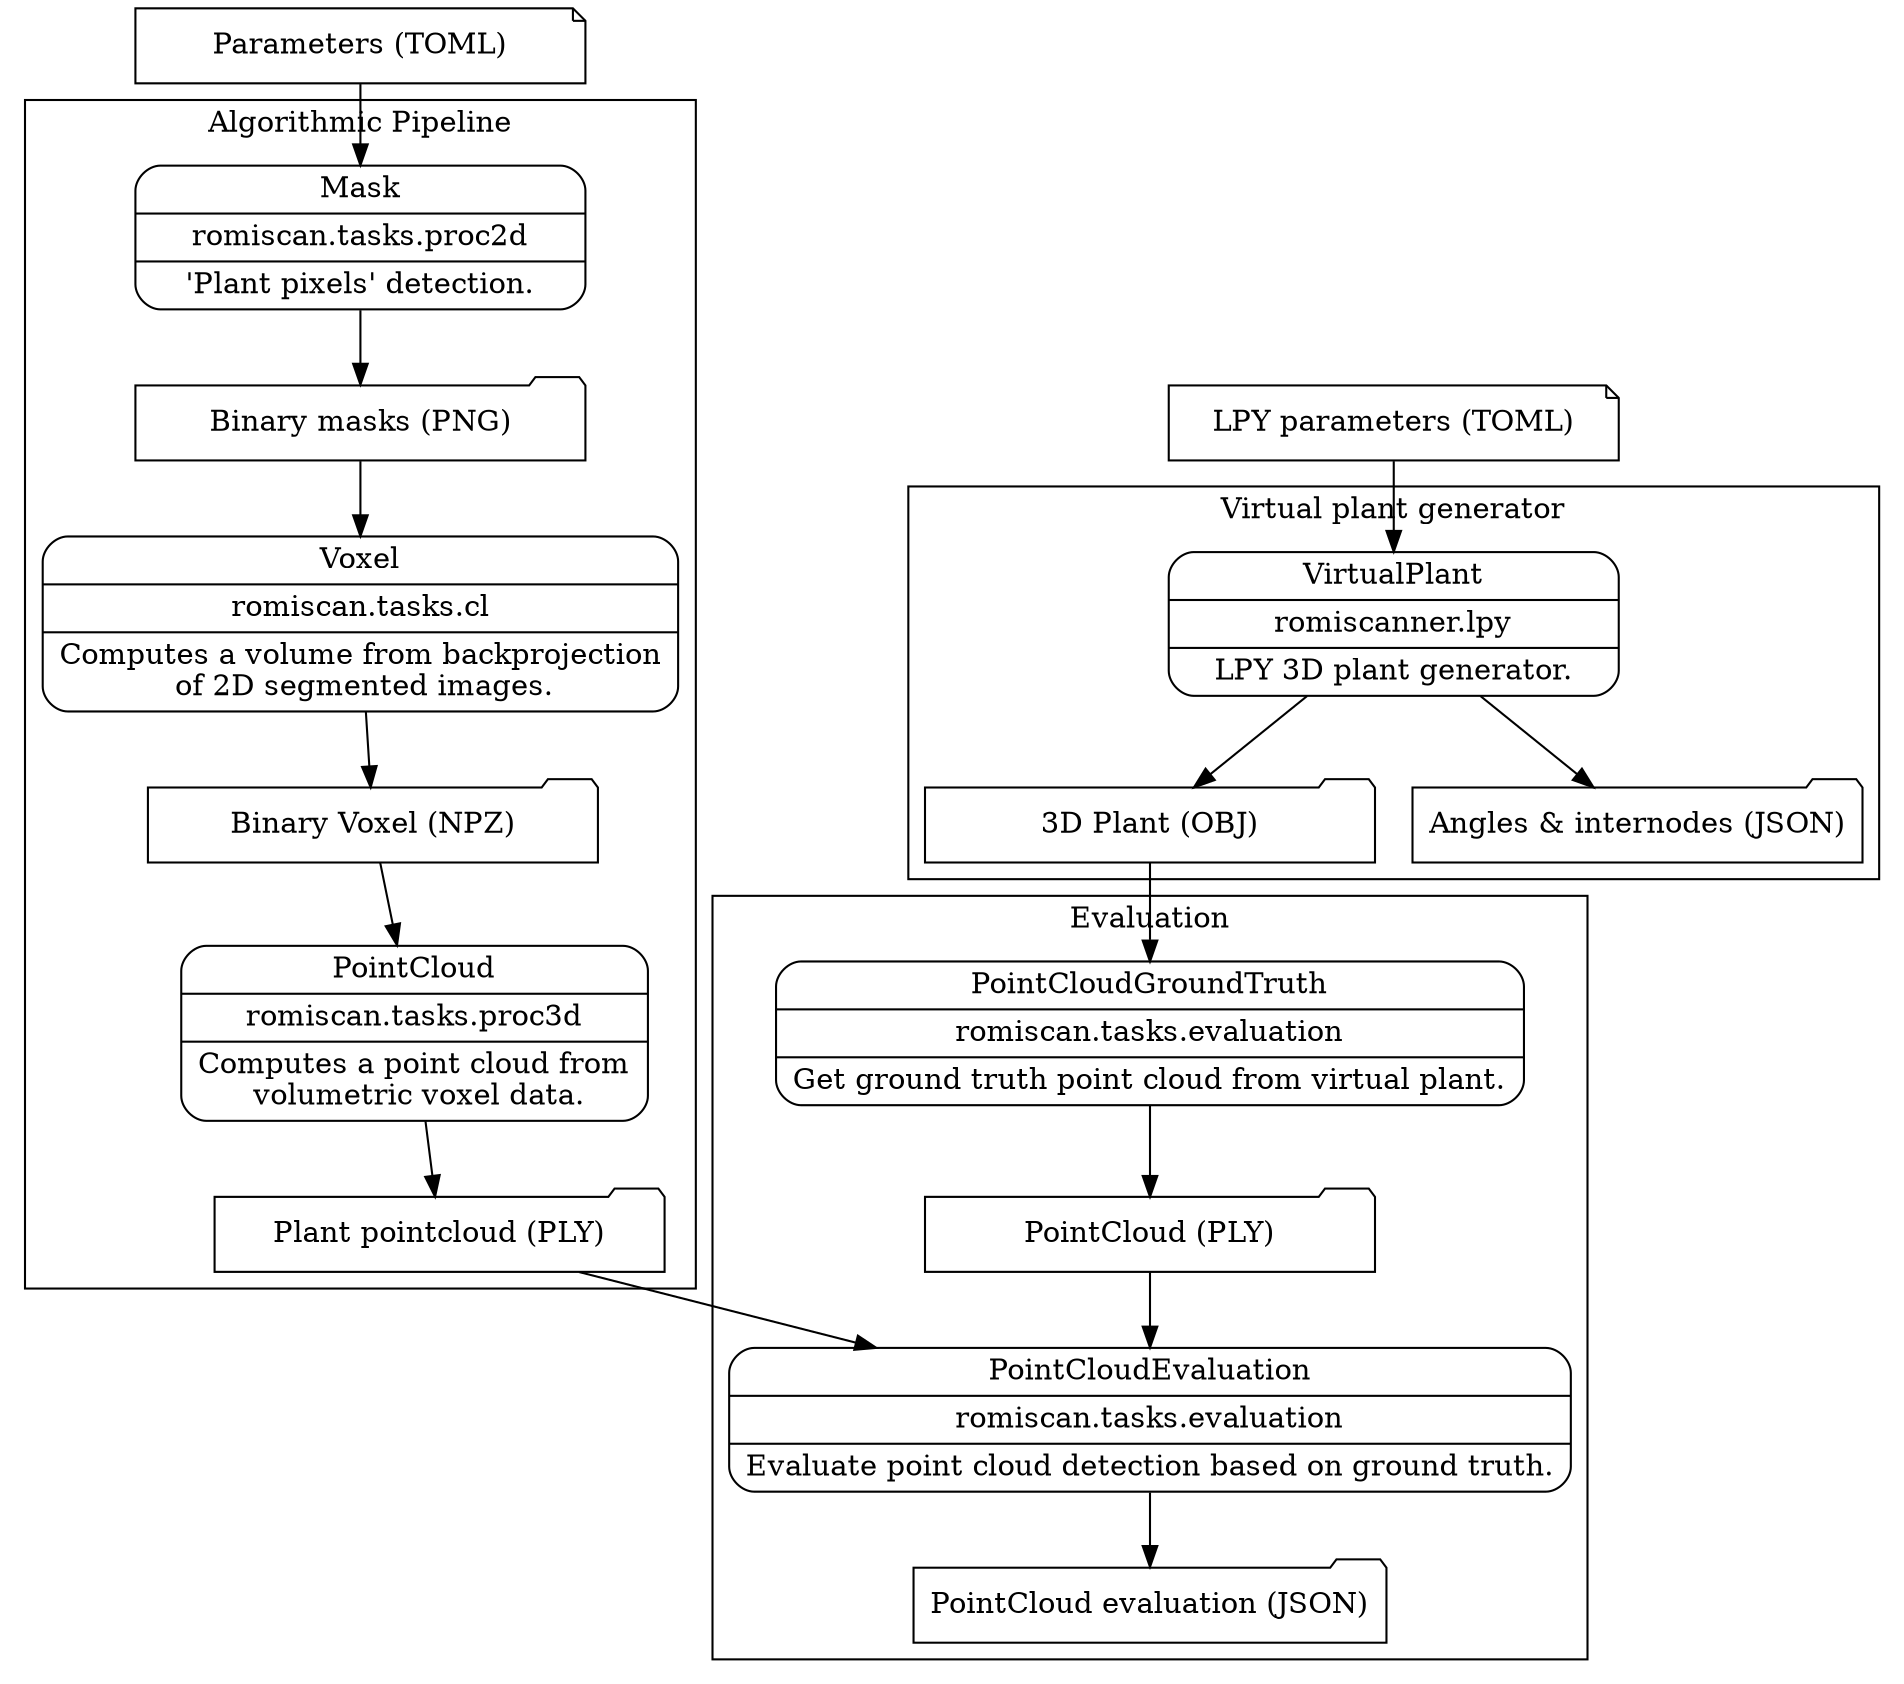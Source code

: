 digraph G{
    node[shape=record width=3]
    subgraph level0{
        config_input [label="Parameters (TOML)" shape=note];
        lpy_input [label="LPY parameters (TOML)" shape=note];
    }
    #
    # Virtual plant generator
    subgraph cluster_level1{
        label ="Virtual plant generator";
        virtualplant_task [label="{<f0> VirtualPlant|<f1> romiscanner.lpy|<f2> LPY 3D plant generator.\n}" shape=Mrecord];
        virtualplant_out1 [label="3D Plant (OBJ)" shape=folder];
        virtualplant_out2 [label="Angles & internodes (JSON)" shape=folder];
    }
    lpy_input -> virtualplant_task
    virtualplant_task -> {virtualplant_out1 virtualplant_out2}
    #
    # Algorithmic Pipeline
    subgraph cluster_level2{
        label="Algorithmic Pipeline";
        mask_task [label="{<f0> Mask|<f1> romiscan.tasks.proc2d|<f2> 'Plant pixels' detection.\n}" shape=Mrecord];
        mask_out [label="Binary masks (PNG)" shape=folder];
        voxel_task [label="{<f0> Voxel|<f1> romiscan.tasks.cl|<f2> Computes a volume from backprojection\n of 2D segmented images.\n}" shape=Mrecord];
        voxel_out [label="Binary Voxel (NPZ)" shape=folder];
        pointcloud_task [label="{<f0> PointCloud|<f1> romiscan.tasks.proc3d|<f2> Computes a point cloud from\n volumetric voxel data.\n}" shape=Mrecord];
        pointcloud_out [label="Plant pointcloud (PLY)" shape=folder];
    }
    config_input -> mask_task;
    mask_task -> mask_out;
    mask_out -> voxel_task;
    voxel_task -> voxel_out;
    voxel_out -> pointcloud_task;
    pointcloud_task -> pointcloud_out;
    #
    # Evaluation
    subgraph cluster_level3{
        label="Evaluation";
        pointcloudgroundtruth_task [label="{<f0> PointCloudGroundTruth|<f1> romiscan.tasks.evaluation|<f2> Get ground truth point cloud from virtual plant.\n}" shape=Mrecord];
        pointcloudgroundtruth_out [label="PointCloud (PLY)" shape=folder];
        pointcloudeval_task [label="{<f0> PointCloudEvaluation|<f1> romiscan.tasks.evaluation|<f2> Evaluate point cloud detection based on ground truth.\n}" shape=Mrecord];
        pointcloudeval_out [label="PointCloud evaluation (JSON)" shape=folder];
    }
    virtualplant_out1 -> pointcloudgroundtruth_task;
    pointcloudgroundtruth_task -> pointcloudgroundtruth_out;
    pointcloudgroundtruth_out -> pointcloudeval_task;
    pointcloud_out -> pointcloudeval_task;
    pointcloudeval_task ->pointcloudeval_out;
}